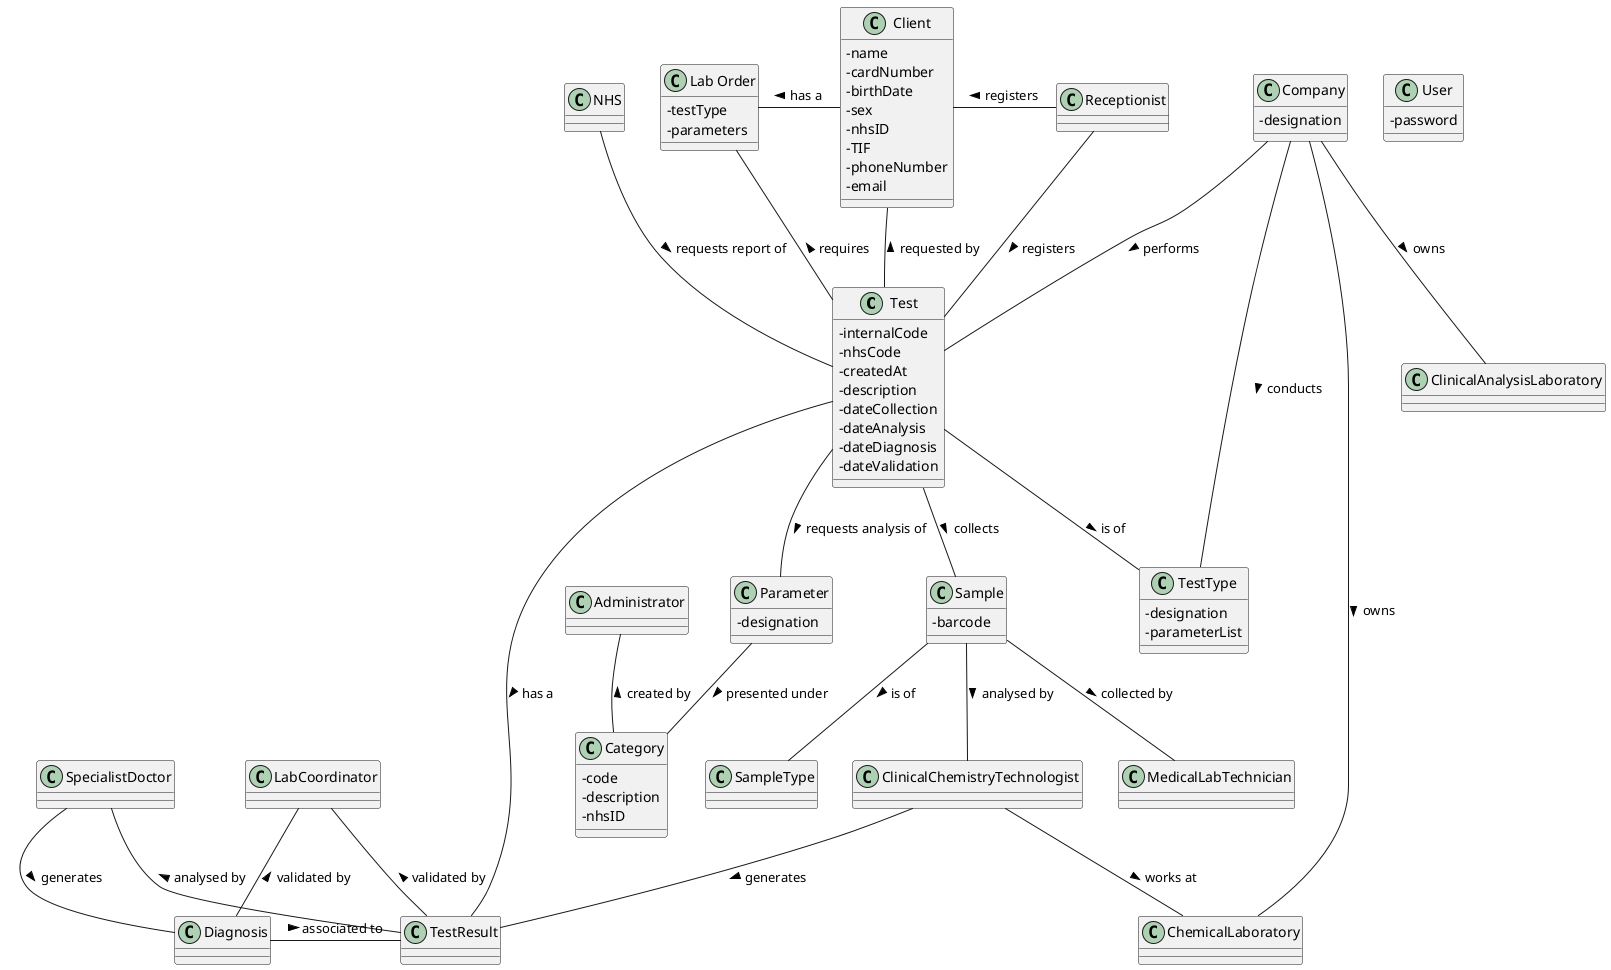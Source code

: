 @startuml
skinparam classAttributeIconSize 0
class Test {
-internalCode 
-nhsCode
-createdAt
-description 
-dateCollection 
-dateAnalysis 
-dateDiagnosis 
-dateValidation
}
class TestType {
-designation
-parameterList
}
class Client {
-name 
-cardNumber 
-birthDate 
-sex 
-nhsID
-TIF
-phoneNumber
-email
}
class Sample {
-barcode
}
class Parameter {
-designation
}
class "Lab Order" {
-testType 
-parameters 
}
class Company {
-designation
}
class Category {
-code
-description
-nhsID
}
class Administrator
class SampleType
class MedicalLabTechnician
class ClinicalChemistryTechnologist
class ChemicalLaboratory
class Receptionist
class TestResult
class SpecialistDoctor
class LabCoordinator
class Diagnosis
class NHS
class User {
-password
}
Client -left- "Lab Order" : has a >
Company -down- TestType : conducts >
Company -down- ChemicalLaboratory : owns >
Company -down- ClinicalAnalysisLaboratory : owns >
Test -down- "TestType" : is of >
Test -up- Client : requested by >
Test -down- Sample : collects >
Test -down- Parameter : requests analysis of >
Test -up- "Lab Order" : requires >
Test -up- Company : performs <
Test -down- TestResult : has a >
Test -up- NHS: requests report of <
Administrator -- Category : created by <
Parameter -- Category : presented under >
SampleType -up- Sample  : is of <
MedicalLabTechnician -up- Sample : collected by <
ClinicalChemistryTechnologist -up- Sample : analysed by <
ClinicalChemistryTechnologist -down- ChemicalLaboratory : works at >
Receptionist -left- Client : registers >
Receptionist -down- Test : registers >
TestResult -up- ClinicalChemistryTechnologist : generates <
TestResult -up- SpecialistDoctor : analysed by >
TestResult -up- LabCoordinator : validated by >
Diagnosis -up- SpecialistDoctor : generates <
Diagnosis -up- LabCoordinator : validated by >
Diagnosis -right- TestResult : associated to >

'Note:
'Consider the following generalizations: Employee and Laboratory
@enduml